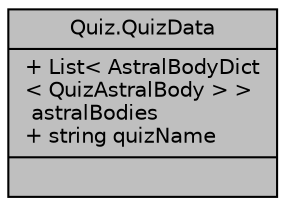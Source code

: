 digraph "Quiz.QuizData"
{
 // INTERACTIVE_SVG=YES
 // LATEX_PDF_SIZE
  edge [fontname="Helvetica",fontsize="10",labelfontname="Helvetica",labelfontsize="10"];
  node [fontname="Helvetica",fontsize="10",shape=record];
  Node1 [label="{Quiz.QuizData\n|+ List\< AstralBodyDict\l\< QuizAstralBody \> \>\l astralBodies\l+ string quizName\l|}",height=0.2,width=0.4,color="black", fillcolor="grey75", style="filled", fontcolor="black",tooltip="问题信息"];
}
